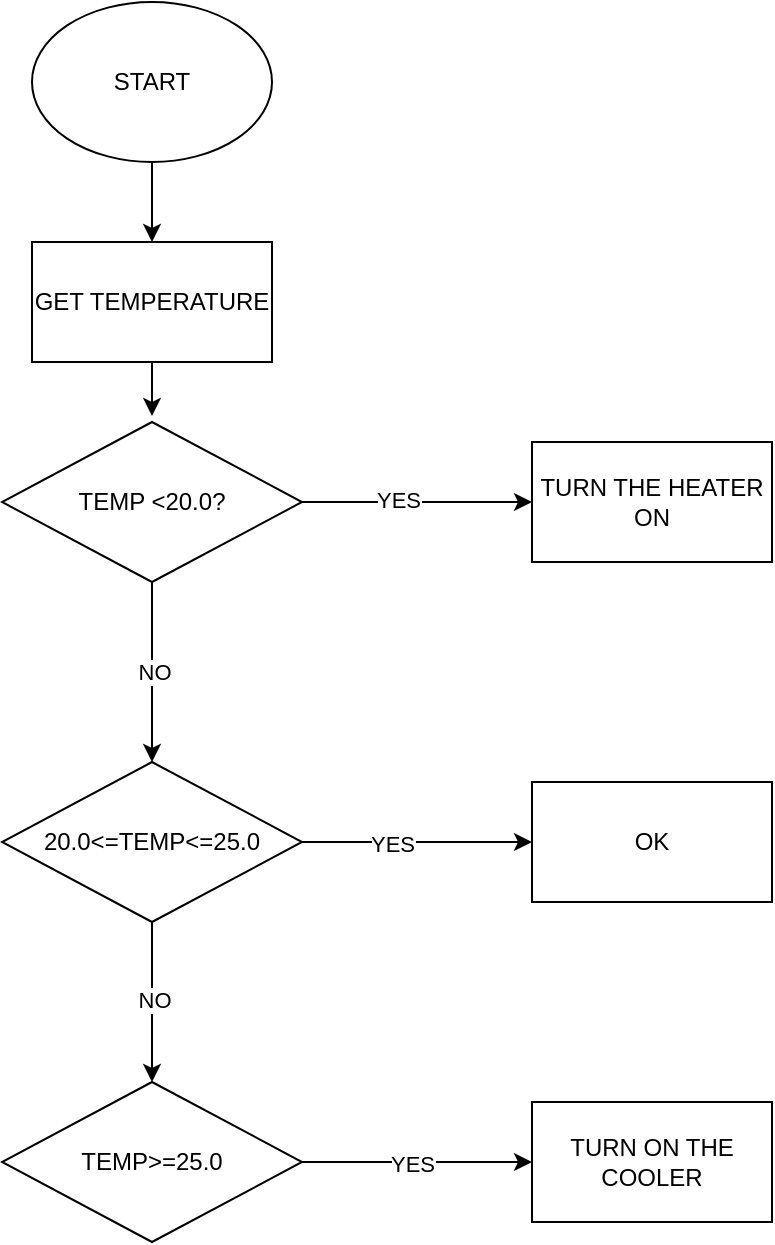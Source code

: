 <mxfile version="26.2.7">
  <diagram name="Page-1" id="9sIp-5n2GNJKHpYP2EK1">
    <mxGraphModel dx="1428" dy="831" grid="1" gridSize="10" guides="1" tooltips="1" connect="1" arrows="1" fold="1" page="1" pageScale="1" pageWidth="850" pageHeight="1100" math="0" shadow="0">
      <root>
        <mxCell id="0" />
        <mxCell id="1" parent="0" />
        <mxCell id="oAjYtiPI01rDYrm027HL-4" value="" style="edgeStyle=orthogonalEdgeStyle;rounded=0;orthogonalLoop=1;jettySize=auto;html=1;" edge="1" parent="1" source="oAjYtiPI01rDYrm027HL-1" target="oAjYtiPI01rDYrm027HL-2">
          <mxGeometry relative="1" as="geometry" />
        </mxCell>
        <mxCell id="oAjYtiPI01rDYrm027HL-1" value="START" style="ellipse;whiteSpace=wrap;html=1;" vertex="1" parent="1">
          <mxGeometry x="360" y="50" width="120" height="80" as="geometry" />
        </mxCell>
        <mxCell id="oAjYtiPI01rDYrm027HL-5" value="" style="edgeStyle=orthogonalEdgeStyle;rounded=0;orthogonalLoop=1;jettySize=auto;html=1;" edge="1" parent="1" source="oAjYtiPI01rDYrm027HL-2">
          <mxGeometry relative="1" as="geometry">
            <mxPoint x="420" y="257" as="targetPoint" />
          </mxGeometry>
        </mxCell>
        <mxCell id="oAjYtiPI01rDYrm027HL-2" value="GET TEMPERATURE" style="rounded=0;whiteSpace=wrap;html=1;" vertex="1" parent="1">
          <mxGeometry x="360" y="170" width="120" height="60" as="geometry" />
        </mxCell>
        <mxCell id="oAjYtiPI01rDYrm027HL-9" value="" style="edgeStyle=orthogonalEdgeStyle;rounded=0;orthogonalLoop=1;jettySize=auto;html=1;" edge="1" parent="1" source="oAjYtiPI01rDYrm027HL-6" target="oAjYtiPI01rDYrm027HL-8">
          <mxGeometry relative="1" as="geometry" />
        </mxCell>
        <mxCell id="oAjYtiPI01rDYrm027HL-12" value="YES" style="edgeLabel;html=1;align=center;verticalAlign=middle;resizable=0;points=[];" vertex="1" connectable="0" parent="oAjYtiPI01rDYrm027HL-9">
          <mxGeometry x="-0.164" y="1" relative="1" as="geometry">
            <mxPoint as="offset" />
          </mxGeometry>
        </mxCell>
        <mxCell id="oAjYtiPI01rDYrm027HL-11" value="NO" style="edgeStyle=orthogonalEdgeStyle;rounded=0;orthogonalLoop=1;jettySize=auto;html=1;" edge="1" parent="1" source="oAjYtiPI01rDYrm027HL-6">
          <mxGeometry relative="1" as="geometry">
            <mxPoint x="420" y="430" as="targetPoint" />
          </mxGeometry>
        </mxCell>
        <mxCell id="oAjYtiPI01rDYrm027HL-6" value="TEMP &amp;lt;20.0?" style="rhombus;whiteSpace=wrap;html=1;" vertex="1" parent="1">
          <mxGeometry x="345" y="260" width="150" height="80" as="geometry" />
        </mxCell>
        <mxCell id="oAjYtiPI01rDYrm027HL-8" value="TURN THE HEATER ON" style="rounded=0;whiteSpace=wrap;html=1;" vertex="1" parent="1">
          <mxGeometry x="610" y="270" width="120" height="60" as="geometry" />
        </mxCell>
        <mxCell id="oAjYtiPI01rDYrm027HL-15" value="" style="edgeStyle=orthogonalEdgeStyle;rounded=0;orthogonalLoop=1;jettySize=auto;html=1;" edge="1" parent="1" source="oAjYtiPI01rDYrm027HL-13" target="oAjYtiPI01rDYrm027HL-14">
          <mxGeometry relative="1" as="geometry" />
        </mxCell>
        <mxCell id="oAjYtiPI01rDYrm027HL-18" value="YES" style="edgeLabel;html=1;align=center;verticalAlign=middle;resizable=0;points=[];" vertex="1" connectable="0" parent="oAjYtiPI01rDYrm027HL-15">
          <mxGeometry x="-0.224" y="-1" relative="1" as="geometry">
            <mxPoint as="offset" />
          </mxGeometry>
        </mxCell>
        <mxCell id="oAjYtiPI01rDYrm027HL-17" value="" style="edgeStyle=orthogonalEdgeStyle;rounded=0;orthogonalLoop=1;jettySize=auto;html=1;" edge="1" parent="1" source="oAjYtiPI01rDYrm027HL-13" target="oAjYtiPI01rDYrm027HL-16">
          <mxGeometry relative="1" as="geometry" />
        </mxCell>
        <mxCell id="oAjYtiPI01rDYrm027HL-19" value="NO" style="edgeLabel;html=1;align=center;verticalAlign=middle;resizable=0;points=[];" vertex="1" connectable="0" parent="oAjYtiPI01rDYrm027HL-17">
          <mxGeometry x="-0.025" y="1" relative="1" as="geometry">
            <mxPoint as="offset" />
          </mxGeometry>
        </mxCell>
        <mxCell id="oAjYtiPI01rDYrm027HL-13" value="20.0&amp;lt;=TEMP&amp;lt;=25.0" style="rhombus;whiteSpace=wrap;html=1;" vertex="1" parent="1">
          <mxGeometry x="345" y="430" width="150" height="80" as="geometry" />
        </mxCell>
        <mxCell id="oAjYtiPI01rDYrm027HL-14" value="OK" style="rounded=0;whiteSpace=wrap;html=1;" vertex="1" parent="1">
          <mxGeometry x="610" y="440" width="120" height="60" as="geometry" />
        </mxCell>
        <mxCell id="oAjYtiPI01rDYrm027HL-21" value="" style="edgeStyle=orthogonalEdgeStyle;rounded=0;orthogonalLoop=1;jettySize=auto;html=1;" edge="1" parent="1" source="oAjYtiPI01rDYrm027HL-16" target="oAjYtiPI01rDYrm027HL-20">
          <mxGeometry relative="1" as="geometry" />
        </mxCell>
        <mxCell id="oAjYtiPI01rDYrm027HL-22" value="YES" style="edgeLabel;html=1;align=center;verticalAlign=middle;resizable=0;points=[];" vertex="1" connectable="0" parent="oAjYtiPI01rDYrm027HL-21">
          <mxGeometry x="-0.043" y="-1" relative="1" as="geometry">
            <mxPoint as="offset" />
          </mxGeometry>
        </mxCell>
        <mxCell id="oAjYtiPI01rDYrm027HL-16" value="TEMP&amp;gt;=25.0" style="rhombus;whiteSpace=wrap;html=1;" vertex="1" parent="1">
          <mxGeometry x="345" y="590" width="150" height="80" as="geometry" />
        </mxCell>
        <mxCell id="oAjYtiPI01rDYrm027HL-20" value="TURN ON THE COOLER" style="rounded=0;whiteSpace=wrap;html=1;" vertex="1" parent="1">
          <mxGeometry x="610" y="600" width="120" height="60" as="geometry" />
        </mxCell>
      </root>
    </mxGraphModel>
  </diagram>
</mxfile>
